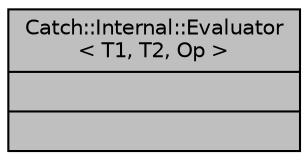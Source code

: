 digraph "Catch::Internal::Evaluator&lt; T1, T2, Op &gt;"
{
  edge [fontname="Helvetica",fontsize="10",labelfontname="Helvetica",labelfontsize="10"];
  node [fontname="Helvetica",fontsize="10",shape=record];
  Node1 [label="{Catch::Internal::Evaluator\l\< T1, T2, Op \>\n||}",height=0.2,width=0.4,color="black", fillcolor="grey75", style="filled", fontcolor="black"];
}
